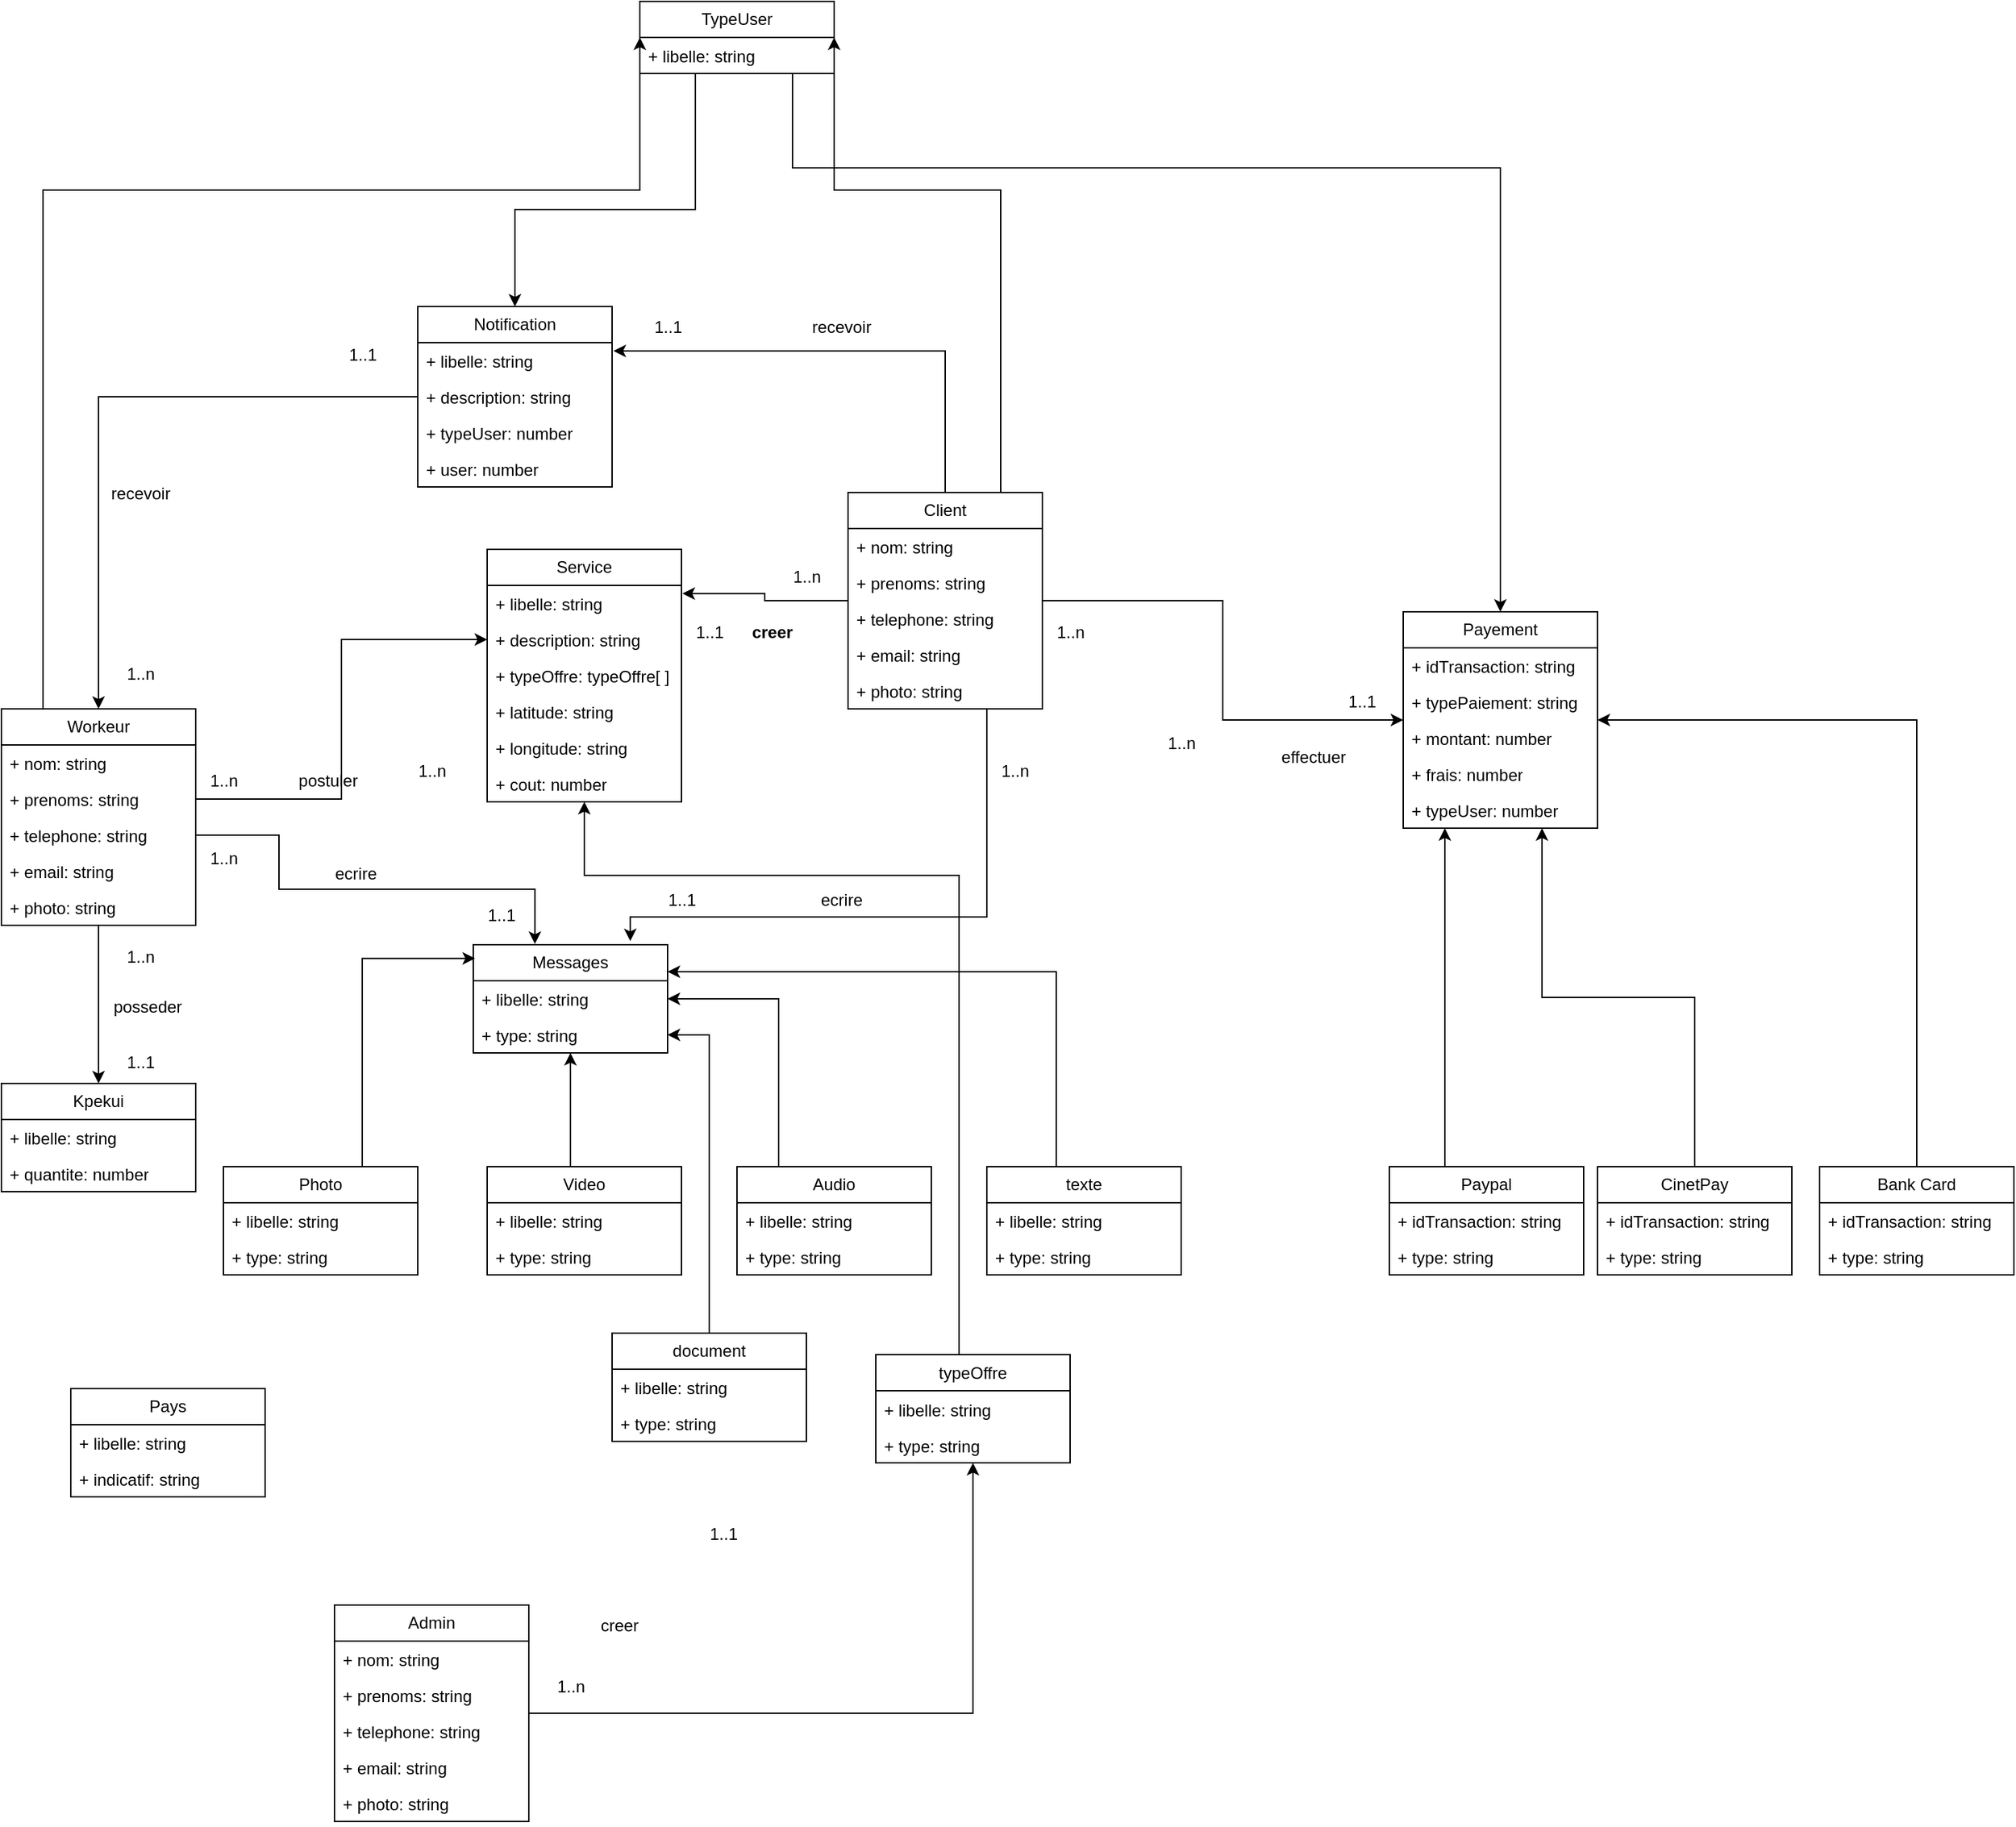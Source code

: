 <mxfile version="21.3.8" type="github">
  <diagram id="C5RBs43oDa-KdzZeNtuy" name="Page-1">
    <mxGraphModel dx="391" dy="1390" grid="1" gridSize="10" guides="1" tooltips="1" connect="1" arrows="1" fold="1" page="1" pageScale="1" pageWidth="827" pageHeight="1169" math="0" shadow="0">
      <root>
        <mxCell id="WIyWlLk6GJQsqaUBKTNV-0" />
        <mxCell id="WIyWlLk6GJQsqaUBKTNV-1" parent="WIyWlLk6GJQsqaUBKTNV-0" />
        <mxCell id="6RT0NKWmK1x3yNIF-R0p-103" style="edgeStyle=orthogonalEdgeStyle;rounded=0;orthogonalLoop=1;jettySize=auto;html=1;" parent="WIyWlLk6GJQsqaUBKTNV-1" source="6RT0NKWmK1x3yNIF-R0p-15" target="6RT0NKWmK1x3yNIF-R0p-99" edge="1">
          <mxGeometry relative="1" as="geometry" />
        </mxCell>
        <mxCell id="Tdme0NjsnocyoN_ykCce-9" style="edgeStyle=orthogonalEdgeStyle;rounded=0;orthogonalLoop=1;jettySize=auto;html=1;entryX=0;entryY=0.5;entryDx=0;entryDy=0;" parent="WIyWlLk6GJQsqaUBKTNV-1" source="6RT0NKWmK1x3yNIF-R0p-15" target="Tdme0NjsnocyoN_ykCce-4" edge="1">
          <mxGeometry relative="1" as="geometry">
            <Array as="points">
              <mxPoint x="160" y="-404" />
            </Array>
          </mxGeometry>
        </mxCell>
        <mxCell id="6RT0NKWmK1x3yNIF-R0p-15" value="Workeur" style="swimlane;fontStyle=0;childLayout=stackLayout;horizontal=1;startSize=26;fillColor=none;horizontalStack=0;resizeParent=1;resizeParentMax=0;resizeLast=0;collapsible=1;marginBottom=0;whiteSpace=wrap;html=1;" parent="WIyWlLk6GJQsqaUBKTNV-1" vertex="1">
          <mxGeometry x="130" y="-30" width="140" height="156" as="geometry" />
        </mxCell>
        <mxCell id="6RT0NKWmK1x3yNIF-R0p-16" value="+ nom: string" style="text;strokeColor=none;fillColor=none;align=left;verticalAlign=top;spacingLeft=4;spacingRight=4;overflow=hidden;rotatable=0;points=[[0,0.5],[1,0.5]];portConstraint=eastwest;whiteSpace=wrap;html=1;" parent="6RT0NKWmK1x3yNIF-R0p-15" vertex="1">
          <mxGeometry y="26" width="140" height="26" as="geometry" />
        </mxCell>
        <mxCell id="6RT0NKWmK1x3yNIF-R0p-17" value="+ prenoms: string" style="text;strokeColor=none;fillColor=none;align=left;verticalAlign=top;spacingLeft=4;spacingRight=4;overflow=hidden;rotatable=0;points=[[0,0.5],[1,0.5]];portConstraint=eastwest;whiteSpace=wrap;html=1;" parent="6RT0NKWmK1x3yNIF-R0p-15" vertex="1">
          <mxGeometry y="52" width="140" height="26" as="geometry" />
        </mxCell>
        <mxCell id="6RT0NKWmK1x3yNIF-R0p-18" value="+ telephone: string" style="text;strokeColor=none;fillColor=none;align=left;verticalAlign=top;spacingLeft=4;spacingRight=4;overflow=hidden;rotatable=0;points=[[0,0.5],[1,0.5]];portConstraint=eastwest;whiteSpace=wrap;html=1;" parent="6RT0NKWmK1x3yNIF-R0p-15" vertex="1">
          <mxGeometry y="78" width="140" height="26" as="geometry" />
        </mxCell>
        <mxCell id="6RT0NKWmK1x3yNIF-R0p-19" value="+ email: string" style="text;strokeColor=none;fillColor=none;align=left;verticalAlign=top;spacingLeft=4;spacingRight=4;overflow=hidden;rotatable=0;points=[[0,0.5],[1,0.5]];portConstraint=eastwest;whiteSpace=wrap;html=1;" parent="6RT0NKWmK1x3yNIF-R0p-15" vertex="1">
          <mxGeometry y="104" width="140" height="26" as="geometry" />
        </mxCell>
        <mxCell id="6RT0NKWmK1x3yNIF-R0p-37" value="+ photo: string" style="text;strokeColor=none;fillColor=none;align=left;verticalAlign=top;spacingLeft=4;spacingRight=4;overflow=hidden;rotatable=0;points=[[0,0.5],[1,0.5]];portConstraint=eastwest;whiteSpace=wrap;html=1;" parent="6RT0NKWmK1x3yNIF-R0p-15" vertex="1">
          <mxGeometry y="130" width="140" height="26" as="geometry" />
        </mxCell>
        <mxCell id="6RT0NKWmK1x3yNIF-R0p-22" value="Service" style="swimlane;fontStyle=0;childLayout=stackLayout;horizontal=1;startSize=26;fillColor=none;horizontalStack=0;resizeParent=1;resizeParentMax=0;resizeLast=0;collapsible=1;marginBottom=0;whiteSpace=wrap;html=1;" parent="WIyWlLk6GJQsqaUBKTNV-1" vertex="1">
          <mxGeometry x="480" y="-145" width="140" height="182" as="geometry" />
        </mxCell>
        <mxCell id="6RT0NKWmK1x3yNIF-R0p-23" value="+ libelle: string" style="text;strokeColor=none;fillColor=none;align=left;verticalAlign=top;spacingLeft=4;spacingRight=4;overflow=hidden;rotatable=0;points=[[0,0.5],[1,0.5]];portConstraint=eastwest;whiteSpace=wrap;html=1;" parent="6RT0NKWmK1x3yNIF-R0p-22" vertex="1">
          <mxGeometry y="26" width="140" height="26" as="geometry" />
        </mxCell>
        <mxCell id="6RT0NKWmK1x3yNIF-R0p-24" value="+ description: string" style="text;strokeColor=none;fillColor=none;align=left;verticalAlign=top;spacingLeft=4;spacingRight=4;overflow=hidden;rotatable=0;points=[[0,0.5],[1,0.5]];portConstraint=eastwest;whiteSpace=wrap;html=1;" parent="6RT0NKWmK1x3yNIF-R0p-22" vertex="1">
          <mxGeometry y="52" width="140" height="26" as="geometry" />
        </mxCell>
        <mxCell id="6RT0NKWmK1x3yNIF-R0p-25" value="+ typeOffre: typeOffre[ ]" style="text;strokeColor=none;fillColor=none;align=left;verticalAlign=top;spacingLeft=4;spacingRight=4;overflow=hidden;rotatable=0;points=[[0,0.5],[1,0.5]];portConstraint=eastwest;whiteSpace=wrap;html=1;" parent="6RT0NKWmK1x3yNIF-R0p-22" vertex="1">
          <mxGeometry y="78" width="140" height="26" as="geometry" />
        </mxCell>
        <mxCell id="6RT0NKWmK1x3yNIF-R0p-125" value="+ latitude: string" style="text;strokeColor=none;fillColor=none;align=left;verticalAlign=top;spacingLeft=4;spacingRight=4;overflow=hidden;rotatable=0;points=[[0,0.5],[1,0.5]];portConstraint=eastwest;whiteSpace=wrap;html=1;" parent="6RT0NKWmK1x3yNIF-R0p-22" vertex="1">
          <mxGeometry y="104" width="140" height="26" as="geometry" />
        </mxCell>
        <mxCell id="6RT0NKWmK1x3yNIF-R0p-126" value="+ longitude: string" style="text;strokeColor=none;fillColor=none;align=left;verticalAlign=top;spacingLeft=4;spacingRight=4;overflow=hidden;rotatable=0;points=[[0,0.5],[1,0.5]];portConstraint=eastwest;whiteSpace=wrap;html=1;" parent="6RT0NKWmK1x3yNIF-R0p-22" vertex="1">
          <mxGeometry y="130" width="140" height="26" as="geometry" />
        </mxCell>
        <mxCell id="6RT0NKWmK1x3yNIF-R0p-127" value="+ cout: number" style="text;strokeColor=none;fillColor=none;align=left;verticalAlign=top;spacingLeft=4;spacingRight=4;overflow=hidden;rotatable=0;points=[[0,0.5],[1,0.5]];portConstraint=eastwest;whiteSpace=wrap;html=1;" parent="6RT0NKWmK1x3yNIF-R0p-22" vertex="1">
          <mxGeometry y="156" width="140" height="26" as="geometry" />
        </mxCell>
        <mxCell id="6RT0NKWmK1x3yNIF-R0p-27" style="edgeStyle=orthogonalEdgeStyle;rounded=0;orthogonalLoop=1;jettySize=auto;html=1;entryX=0;entryY=0.5;entryDx=0;entryDy=0;" parent="WIyWlLk6GJQsqaUBKTNV-1" source="6RT0NKWmK1x3yNIF-R0p-17" target="6RT0NKWmK1x3yNIF-R0p-24" edge="1">
          <mxGeometry relative="1" as="geometry" />
        </mxCell>
        <mxCell id="6RT0NKWmK1x3yNIF-R0p-28" value="1..n" style="text;html=1;align=center;verticalAlign=middle;resizable=0;points=[];autosize=1;strokeColor=none;fillColor=none;" parent="WIyWlLk6GJQsqaUBKTNV-1" vertex="1">
          <mxGeometry x="270" y="7" width="40" height="30" as="geometry" />
        </mxCell>
        <mxCell id="6RT0NKWmK1x3yNIF-R0p-29" value="1..n" style="text;html=1;align=center;verticalAlign=middle;resizable=0;points=[];autosize=1;strokeColor=none;fillColor=none;" parent="WIyWlLk6GJQsqaUBKTNV-1" vertex="1">
          <mxGeometry x="420" width="40" height="30" as="geometry" />
        </mxCell>
        <mxCell id="6RT0NKWmK1x3yNIF-R0p-30" value="postuler" style="text;html=1;align=center;verticalAlign=middle;resizable=0;points=[];autosize=1;strokeColor=none;fillColor=none;" parent="WIyWlLk6GJQsqaUBKTNV-1" vertex="1">
          <mxGeometry x="330" y="7" width="70" height="30" as="geometry" />
        </mxCell>
        <mxCell id="6RT0NKWmK1x3yNIF-R0p-39" style="edgeStyle=orthogonalEdgeStyle;rounded=0;orthogonalLoop=1;jettySize=auto;html=1;entryX=1.005;entryY=0.175;entryDx=0;entryDy=0;entryPerimeter=0;" parent="WIyWlLk6GJQsqaUBKTNV-1" source="6RT0NKWmK1x3yNIF-R0p-31" target="6RT0NKWmK1x3yNIF-R0p-22" edge="1">
          <mxGeometry relative="1" as="geometry" />
        </mxCell>
        <mxCell id="6RT0NKWmK1x3yNIF-R0p-68" style="edgeStyle=orthogonalEdgeStyle;rounded=0;orthogonalLoop=1;jettySize=auto;html=1;entryX=0.808;entryY=-0.033;entryDx=0;entryDy=0;entryPerimeter=0;" parent="WIyWlLk6GJQsqaUBKTNV-1" source="6RT0NKWmK1x3yNIF-R0p-31" target="6RT0NKWmK1x3yNIF-R0p-43" edge="1">
          <mxGeometry relative="1" as="geometry">
            <Array as="points">
              <mxPoint x="840" y="120" />
              <mxPoint x="583" y="120" />
            </Array>
          </mxGeometry>
        </mxCell>
        <mxCell id="6RT0NKWmK1x3yNIF-R0p-113" style="edgeStyle=orthogonalEdgeStyle;rounded=0;orthogonalLoop=1;jettySize=auto;html=1;entryX=1.007;entryY=0.231;entryDx=0;entryDy=0;entryPerimeter=0;" parent="WIyWlLk6GJQsqaUBKTNV-1" source="6RT0NKWmK1x3yNIF-R0p-31" target="6RT0NKWmK1x3yNIF-R0p-108" edge="1">
          <mxGeometry relative="1" as="geometry" />
        </mxCell>
        <mxCell id="Tdme0NjsnocyoN_ykCce-10" style="edgeStyle=orthogonalEdgeStyle;rounded=0;orthogonalLoop=1;jettySize=auto;html=1;entryX=1;entryY=0.5;entryDx=0;entryDy=0;" parent="WIyWlLk6GJQsqaUBKTNV-1" source="6RT0NKWmK1x3yNIF-R0p-31" target="Tdme0NjsnocyoN_ykCce-4" edge="1">
          <mxGeometry relative="1" as="geometry">
            <Array as="points">
              <mxPoint x="850" y="-404" />
            </Array>
          </mxGeometry>
        </mxCell>
        <mxCell id="Tdme0NjsnocyoN_ykCce-14" style="edgeStyle=orthogonalEdgeStyle;rounded=0;orthogonalLoop=1;jettySize=auto;html=1;" parent="WIyWlLk6GJQsqaUBKTNV-1" source="6RT0NKWmK1x3yNIF-R0p-31" target="6RT0NKWmK1x3yNIF-R0p-75" edge="1">
          <mxGeometry relative="1" as="geometry" />
        </mxCell>
        <mxCell id="6RT0NKWmK1x3yNIF-R0p-31" value="Client" style="swimlane;fontStyle=0;childLayout=stackLayout;horizontal=1;startSize=26;fillColor=none;horizontalStack=0;resizeParent=1;resizeParentMax=0;resizeLast=0;collapsible=1;marginBottom=0;whiteSpace=wrap;html=1;" parent="WIyWlLk6GJQsqaUBKTNV-1" vertex="1">
          <mxGeometry x="740" y="-186" width="140" height="156" as="geometry" />
        </mxCell>
        <mxCell id="6RT0NKWmK1x3yNIF-R0p-32" value="+ nom: string" style="text;strokeColor=none;fillColor=none;align=left;verticalAlign=top;spacingLeft=4;spacingRight=4;overflow=hidden;rotatable=0;points=[[0,0.5],[1,0.5]];portConstraint=eastwest;whiteSpace=wrap;html=1;" parent="6RT0NKWmK1x3yNIF-R0p-31" vertex="1">
          <mxGeometry y="26" width="140" height="26" as="geometry" />
        </mxCell>
        <mxCell id="6RT0NKWmK1x3yNIF-R0p-33" value="+ prenoms: string" style="text;strokeColor=none;fillColor=none;align=left;verticalAlign=top;spacingLeft=4;spacingRight=4;overflow=hidden;rotatable=0;points=[[0,0.5],[1,0.5]];portConstraint=eastwest;whiteSpace=wrap;html=1;" parent="6RT0NKWmK1x3yNIF-R0p-31" vertex="1">
          <mxGeometry y="52" width="140" height="26" as="geometry" />
        </mxCell>
        <mxCell id="6RT0NKWmK1x3yNIF-R0p-34" value="+ telephone: string" style="text;strokeColor=none;fillColor=none;align=left;verticalAlign=top;spacingLeft=4;spacingRight=4;overflow=hidden;rotatable=0;points=[[0,0.5],[1,0.5]];portConstraint=eastwest;whiteSpace=wrap;html=1;" parent="6RT0NKWmK1x3yNIF-R0p-31" vertex="1">
          <mxGeometry y="78" width="140" height="26" as="geometry" />
        </mxCell>
        <mxCell id="6RT0NKWmK1x3yNIF-R0p-35" value="+ email: string" style="text;strokeColor=none;fillColor=none;align=left;verticalAlign=top;spacingLeft=4;spacingRight=4;overflow=hidden;rotatable=0;points=[[0,0.5],[1,0.5]];portConstraint=eastwest;whiteSpace=wrap;html=1;" parent="6RT0NKWmK1x3yNIF-R0p-31" vertex="1">
          <mxGeometry y="104" width="140" height="26" as="geometry" />
        </mxCell>
        <mxCell id="6RT0NKWmK1x3yNIF-R0p-38" value="+ photo: string" style="text;strokeColor=none;fillColor=none;align=left;verticalAlign=top;spacingLeft=4;spacingRight=4;overflow=hidden;rotatable=0;points=[[0,0.5],[1,0.5]];portConstraint=eastwest;whiteSpace=wrap;html=1;" parent="6RT0NKWmK1x3yNIF-R0p-31" vertex="1">
          <mxGeometry y="130" width="140" height="26" as="geometry" />
        </mxCell>
        <mxCell id="6RT0NKWmK1x3yNIF-R0p-40" value="1..n" style="text;html=1;align=center;verticalAlign=middle;resizable=0;points=[];autosize=1;strokeColor=none;fillColor=none;" parent="WIyWlLk6GJQsqaUBKTNV-1" vertex="1">
          <mxGeometry x="690" y="-140" width="40" height="30" as="geometry" />
        </mxCell>
        <mxCell id="6RT0NKWmK1x3yNIF-R0p-41" value="creer" style="text;html=1;align=center;verticalAlign=middle;resizable=0;points=[];autosize=1;strokeColor=none;fillColor=none;fontStyle=1" parent="WIyWlLk6GJQsqaUBKTNV-1" vertex="1">
          <mxGeometry x="660" y="-100" width="50" height="30" as="geometry" />
        </mxCell>
        <mxCell id="6RT0NKWmK1x3yNIF-R0p-42" value="1..1" style="text;html=1;align=center;verticalAlign=middle;resizable=0;points=[];autosize=1;strokeColor=none;fillColor=none;" parent="WIyWlLk6GJQsqaUBKTNV-1" vertex="1">
          <mxGeometry x="620" y="-100" width="40" height="30" as="geometry" />
        </mxCell>
        <mxCell id="6RT0NKWmK1x3yNIF-R0p-43" value="Messages" style="swimlane;fontStyle=0;childLayout=stackLayout;horizontal=1;startSize=26;fillColor=none;horizontalStack=0;resizeParent=1;resizeParentMax=0;resizeLast=0;collapsible=1;marginBottom=0;whiteSpace=wrap;html=1;" parent="WIyWlLk6GJQsqaUBKTNV-1" vertex="1">
          <mxGeometry x="470" y="140" width="140" height="78" as="geometry" />
        </mxCell>
        <mxCell id="6RT0NKWmK1x3yNIF-R0p-44" value="+ libelle: string" style="text;strokeColor=none;fillColor=none;align=left;verticalAlign=top;spacingLeft=4;spacingRight=4;overflow=hidden;rotatable=0;points=[[0,0.5],[1,0.5]];portConstraint=eastwest;whiteSpace=wrap;html=1;" parent="6RT0NKWmK1x3yNIF-R0p-43" vertex="1">
          <mxGeometry y="26" width="140" height="26" as="geometry" />
        </mxCell>
        <mxCell id="6RT0NKWmK1x3yNIF-R0p-47" value="+ type: string" style="text;strokeColor=none;fillColor=none;align=left;verticalAlign=top;spacingLeft=4;spacingRight=4;overflow=hidden;rotatable=0;points=[[0,0.5],[1,0.5]];portConstraint=eastwest;whiteSpace=wrap;html=1;" parent="6RT0NKWmK1x3yNIF-R0p-43" vertex="1">
          <mxGeometry y="52" width="140" height="26" as="geometry" />
        </mxCell>
        <mxCell id="6RT0NKWmK1x3yNIF-R0p-62" style="edgeStyle=orthogonalEdgeStyle;rounded=0;orthogonalLoop=1;jettySize=auto;html=1;entryX=0.009;entryY=0.127;entryDx=0;entryDy=0;entryPerimeter=0;" parent="WIyWlLk6GJQsqaUBKTNV-1" source="6RT0NKWmK1x3yNIF-R0p-48" target="6RT0NKWmK1x3yNIF-R0p-43" edge="1">
          <mxGeometry relative="1" as="geometry">
            <Array as="points">
              <mxPoint x="390" y="150" />
            </Array>
          </mxGeometry>
        </mxCell>
        <mxCell id="6RT0NKWmK1x3yNIF-R0p-48" value="Photo" style="swimlane;fontStyle=0;childLayout=stackLayout;horizontal=1;startSize=26;fillColor=none;horizontalStack=0;resizeParent=1;resizeParentMax=0;resizeLast=0;collapsible=1;marginBottom=0;whiteSpace=wrap;html=1;" parent="WIyWlLk6GJQsqaUBKTNV-1" vertex="1">
          <mxGeometry x="290" y="300" width="140" height="78" as="geometry" />
        </mxCell>
        <mxCell id="6RT0NKWmK1x3yNIF-R0p-49" value="+ libelle: string" style="text;strokeColor=none;fillColor=none;align=left;verticalAlign=top;spacingLeft=4;spacingRight=4;overflow=hidden;rotatable=0;points=[[0,0.5],[1,0.5]];portConstraint=eastwest;whiteSpace=wrap;html=1;" parent="6RT0NKWmK1x3yNIF-R0p-48" vertex="1">
          <mxGeometry y="26" width="140" height="26" as="geometry" />
        </mxCell>
        <mxCell id="6RT0NKWmK1x3yNIF-R0p-50" value="+ type: string" style="text;strokeColor=none;fillColor=none;align=left;verticalAlign=top;spacingLeft=4;spacingRight=4;overflow=hidden;rotatable=0;points=[[0,0.5],[1,0.5]];portConstraint=eastwest;whiteSpace=wrap;html=1;" parent="6RT0NKWmK1x3yNIF-R0p-48" vertex="1">
          <mxGeometry y="52" width="140" height="26" as="geometry" />
        </mxCell>
        <mxCell id="6RT0NKWmK1x3yNIF-R0p-61" style="edgeStyle=orthogonalEdgeStyle;rounded=0;orthogonalLoop=1;jettySize=auto;html=1;" parent="WIyWlLk6GJQsqaUBKTNV-1" source="6RT0NKWmK1x3yNIF-R0p-51" target="6RT0NKWmK1x3yNIF-R0p-43" edge="1">
          <mxGeometry relative="1" as="geometry">
            <Array as="points">
              <mxPoint x="540" y="280" />
              <mxPoint x="540" y="280" />
            </Array>
          </mxGeometry>
        </mxCell>
        <mxCell id="6RT0NKWmK1x3yNIF-R0p-51" value="Video" style="swimlane;fontStyle=0;childLayout=stackLayout;horizontal=1;startSize=26;fillColor=none;horizontalStack=0;resizeParent=1;resizeParentMax=0;resizeLast=0;collapsible=1;marginBottom=0;whiteSpace=wrap;html=1;" parent="WIyWlLk6GJQsqaUBKTNV-1" vertex="1">
          <mxGeometry x="480" y="300" width="140" height="78" as="geometry" />
        </mxCell>
        <mxCell id="6RT0NKWmK1x3yNIF-R0p-52" value="+ libelle: string" style="text;strokeColor=none;fillColor=none;align=left;verticalAlign=top;spacingLeft=4;spacingRight=4;overflow=hidden;rotatable=0;points=[[0,0.5],[1,0.5]];portConstraint=eastwest;whiteSpace=wrap;html=1;" parent="6RT0NKWmK1x3yNIF-R0p-51" vertex="1">
          <mxGeometry y="26" width="140" height="26" as="geometry" />
        </mxCell>
        <mxCell id="6RT0NKWmK1x3yNIF-R0p-53" value="+ type: string" style="text;strokeColor=none;fillColor=none;align=left;verticalAlign=top;spacingLeft=4;spacingRight=4;overflow=hidden;rotatable=0;points=[[0,0.5],[1,0.5]];portConstraint=eastwest;whiteSpace=wrap;html=1;" parent="6RT0NKWmK1x3yNIF-R0p-51" vertex="1">
          <mxGeometry y="52" width="140" height="26" as="geometry" />
        </mxCell>
        <mxCell id="6RT0NKWmK1x3yNIF-R0p-63" style="edgeStyle=orthogonalEdgeStyle;rounded=0;orthogonalLoop=1;jettySize=auto;html=1;" parent="WIyWlLk6GJQsqaUBKTNV-1" source="6RT0NKWmK1x3yNIF-R0p-54" target="6RT0NKWmK1x3yNIF-R0p-43" edge="1">
          <mxGeometry relative="1" as="geometry">
            <Array as="points">
              <mxPoint x="690" y="179" />
            </Array>
          </mxGeometry>
        </mxCell>
        <mxCell id="6RT0NKWmK1x3yNIF-R0p-54" value="Audio" style="swimlane;fontStyle=0;childLayout=stackLayout;horizontal=1;startSize=26;fillColor=none;horizontalStack=0;resizeParent=1;resizeParentMax=0;resizeLast=0;collapsible=1;marginBottom=0;whiteSpace=wrap;html=1;" parent="WIyWlLk6GJQsqaUBKTNV-1" vertex="1">
          <mxGeometry x="660" y="300" width="140" height="78" as="geometry" />
        </mxCell>
        <mxCell id="6RT0NKWmK1x3yNIF-R0p-55" value="+ libelle: string" style="text;strokeColor=none;fillColor=none;align=left;verticalAlign=top;spacingLeft=4;spacingRight=4;overflow=hidden;rotatable=0;points=[[0,0.5],[1,0.5]];portConstraint=eastwest;whiteSpace=wrap;html=1;" parent="6RT0NKWmK1x3yNIF-R0p-54" vertex="1">
          <mxGeometry y="26" width="140" height="26" as="geometry" />
        </mxCell>
        <mxCell id="6RT0NKWmK1x3yNIF-R0p-56" value="+ type: string" style="text;strokeColor=none;fillColor=none;align=left;verticalAlign=top;spacingLeft=4;spacingRight=4;overflow=hidden;rotatable=0;points=[[0,0.5],[1,0.5]];portConstraint=eastwest;whiteSpace=wrap;html=1;" parent="6RT0NKWmK1x3yNIF-R0p-54" vertex="1">
          <mxGeometry y="52" width="140" height="26" as="geometry" />
        </mxCell>
        <mxCell id="d822rQwWhQfWDquVjHr8-0" style="edgeStyle=orthogonalEdgeStyle;rounded=0;orthogonalLoop=1;jettySize=auto;html=1;entryX=1;entryY=0.25;entryDx=0;entryDy=0;" edge="1" parent="WIyWlLk6GJQsqaUBKTNV-1" source="6RT0NKWmK1x3yNIF-R0p-57" target="6RT0NKWmK1x3yNIF-R0p-43">
          <mxGeometry relative="1" as="geometry">
            <Array as="points">
              <mxPoint x="890" y="160" />
            </Array>
          </mxGeometry>
        </mxCell>
        <mxCell id="6RT0NKWmK1x3yNIF-R0p-57" value="texte" style="swimlane;fontStyle=0;childLayout=stackLayout;horizontal=1;startSize=26;fillColor=none;horizontalStack=0;resizeParent=1;resizeParentMax=0;resizeLast=0;collapsible=1;marginBottom=0;whiteSpace=wrap;html=1;" parent="WIyWlLk6GJQsqaUBKTNV-1" vertex="1">
          <mxGeometry x="840" y="300" width="140" height="78" as="geometry" />
        </mxCell>
        <mxCell id="6RT0NKWmK1x3yNIF-R0p-58" value="+ libelle: string" style="text;strokeColor=none;fillColor=none;align=left;verticalAlign=top;spacingLeft=4;spacingRight=4;overflow=hidden;rotatable=0;points=[[0,0.5],[1,0.5]];portConstraint=eastwest;whiteSpace=wrap;html=1;" parent="6RT0NKWmK1x3yNIF-R0p-57" vertex="1">
          <mxGeometry y="26" width="140" height="26" as="geometry" />
        </mxCell>
        <mxCell id="6RT0NKWmK1x3yNIF-R0p-59" value="+ type: string" style="text;strokeColor=none;fillColor=none;align=left;verticalAlign=top;spacingLeft=4;spacingRight=4;overflow=hidden;rotatable=0;points=[[0,0.5],[1,0.5]];portConstraint=eastwest;whiteSpace=wrap;html=1;" parent="6RT0NKWmK1x3yNIF-R0p-57" vertex="1">
          <mxGeometry y="52" width="140" height="26" as="geometry" />
        </mxCell>
        <mxCell id="6RT0NKWmK1x3yNIF-R0p-66" style="edgeStyle=orthogonalEdgeStyle;rounded=0;orthogonalLoop=1;jettySize=auto;html=1;entryX=0.317;entryY=-0.007;entryDx=0;entryDy=0;entryPerimeter=0;" parent="WIyWlLk6GJQsqaUBKTNV-1" source="6RT0NKWmK1x3yNIF-R0p-18" target="6RT0NKWmK1x3yNIF-R0p-43" edge="1">
          <mxGeometry relative="1" as="geometry">
            <Array as="points">
              <mxPoint x="330" y="61" />
              <mxPoint x="330" y="100" />
              <mxPoint x="514" y="100" />
            </Array>
          </mxGeometry>
        </mxCell>
        <mxCell id="6RT0NKWmK1x3yNIF-R0p-67" value="ecrire" style="text;html=1;align=center;verticalAlign=middle;resizable=0;points=[];autosize=1;strokeColor=none;fillColor=none;" parent="WIyWlLk6GJQsqaUBKTNV-1" vertex="1">
          <mxGeometry x="360" y="74" width="50" height="30" as="geometry" />
        </mxCell>
        <mxCell id="6RT0NKWmK1x3yNIF-R0p-69" value="ecrire" style="text;html=1;align=center;verticalAlign=middle;resizable=0;points=[];autosize=1;strokeColor=none;fillColor=none;" parent="WIyWlLk6GJQsqaUBKTNV-1" vertex="1">
          <mxGeometry x="710" y="93" width="50" height="30" as="geometry" />
        </mxCell>
        <mxCell id="6RT0NKWmK1x3yNIF-R0p-70" value="1..n" style="text;html=1;align=center;verticalAlign=middle;resizable=0;points=[];autosize=1;strokeColor=none;fillColor=none;" parent="WIyWlLk6GJQsqaUBKTNV-1" vertex="1">
          <mxGeometry x="270" y="63" width="40" height="30" as="geometry" />
        </mxCell>
        <mxCell id="6RT0NKWmK1x3yNIF-R0p-71" value="1..n" style="text;html=1;align=center;verticalAlign=middle;resizable=0;points=[];autosize=1;strokeColor=none;fillColor=none;" parent="WIyWlLk6GJQsqaUBKTNV-1" vertex="1">
          <mxGeometry x="840" width="40" height="30" as="geometry" />
        </mxCell>
        <mxCell id="6RT0NKWmK1x3yNIF-R0p-72" value="1..1" style="text;html=1;align=center;verticalAlign=middle;resizable=0;points=[];autosize=1;strokeColor=none;fillColor=none;" parent="WIyWlLk6GJQsqaUBKTNV-1" vertex="1">
          <mxGeometry x="600" y="93" width="40" height="30" as="geometry" />
        </mxCell>
        <mxCell id="6RT0NKWmK1x3yNIF-R0p-73" value="1..1" style="text;html=1;align=center;verticalAlign=middle;resizable=0;points=[];autosize=1;strokeColor=none;fillColor=none;" parent="WIyWlLk6GJQsqaUBKTNV-1" vertex="1">
          <mxGeometry x="470" y="104" width="40" height="30" as="geometry" />
        </mxCell>
        <mxCell id="6RT0NKWmK1x3yNIF-R0p-75" value="Payement" style="swimlane;fontStyle=0;childLayout=stackLayout;horizontal=1;startSize=26;fillColor=none;horizontalStack=0;resizeParent=1;resizeParentMax=0;resizeLast=0;collapsible=1;marginBottom=0;whiteSpace=wrap;html=1;" parent="WIyWlLk6GJQsqaUBKTNV-1" vertex="1">
          <mxGeometry x="1140" y="-100" width="140" height="156" as="geometry" />
        </mxCell>
        <mxCell id="6RT0NKWmK1x3yNIF-R0p-77" value="+ idTransaction: string" style="text;strokeColor=none;fillColor=none;align=left;verticalAlign=top;spacingLeft=4;spacingRight=4;overflow=hidden;rotatable=0;points=[[0,0.5],[1,0.5]];portConstraint=eastwest;whiteSpace=wrap;html=1;" parent="6RT0NKWmK1x3yNIF-R0p-75" vertex="1">
          <mxGeometry y="26" width="140" height="26" as="geometry" />
        </mxCell>
        <mxCell id="6RT0NKWmK1x3yNIF-R0p-78" value="+ typePaiement: string" style="text;strokeColor=none;fillColor=none;align=left;verticalAlign=top;spacingLeft=4;spacingRight=4;overflow=hidden;rotatable=0;points=[[0,0.5],[1,0.5]];portConstraint=eastwest;whiteSpace=wrap;html=1;" parent="6RT0NKWmK1x3yNIF-R0p-75" vertex="1">
          <mxGeometry y="52" width="140" height="26" as="geometry" />
        </mxCell>
        <mxCell id="6RT0NKWmK1x3yNIF-R0p-128" value="+ montant: number" style="text;strokeColor=none;fillColor=none;align=left;verticalAlign=top;spacingLeft=4;spacingRight=4;overflow=hidden;rotatable=0;points=[[0,0.5],[1,0.5]];portConstraint=eastwest;whiteSpace=wrap;html=1;" parent="6RT0NKWmK1x3yNIF-R0p-75" vertex="1">
          <mxGeometry y="78" width="140" height="26" as="geometry" />
        </mxCell>
        <mxCell id="6RT0NKWmK1x3yNIF-R0p-129" value="+ frais: number" style="text;strokeColor=none;fillColor=none;align=left;verticalAlign=top;spacingLeft=4;spacingRight=4;overflow=hidden;rotatable=0;points=[[0,0.5],[1,0.5]];portConstraint=eastwest;whiteSpace=wrap;html=1;" parent="6RT0NKWmK1x3yNIF-R0p-75" vertex="1">
          <mxGeometry y="104" width="140" height="26" as="geometry" />
        </mxCell>
        <mxCell id="Tdme0NjsnocyoN_ykCce-13" value="+ typeUser: number" style="text;strokeColor=none;fillColor=none;align=left;verticalAlign=top;spacingLeft=4;spacingRight=4;overflow=hidden;rotatable=0;points=[[0,0.5],[1,0.5]];portConstraint=eastwest;whiteSpace=wrap;html=1;" parent="6RT0NKWmK1x3yNIF-R0p-75" vertex="1">
          <mxGeometry y="130" width="140" height="26" as="geometry" />
        </mxCell>
        <mxCell id="Tdme0NjsnocyoN_ykCce-17" style="edgeStyle=orthogonalEdgeStyle;rounded=0;orthogonalLoop=1;jettySize=auto;html=1;" parent="WIyWlLk6GJQsqaUBKTNV-1" source="6RT0NKWmK1x3yNIF-R0p-81" target="6RT0NKWmK1x3yNIF-R0p-75" edge="1">
          <mxGeometry relative="1" as="geometry">
            <Array as="points">
              <mxPoint x="1170" y="240" />
              <mxPoint x="1170" y="240" />
            </Array>
          </mxGeometry>
        </mxCell>
        <mxCell id="6RT0NKWmK1x3yNIF-R0p-81" value="Paypal" style="swimlane;fontStyle=0;childLayout=stackLayout;horizontal=1;startSize=26;fillColor=none;horizontalStack=0;resizeParent=1;resizeParentMax=0;resizeLast=0;collapsible=1;marginBottom=0;whiteSpace=wrap;html=1;" parent="WIyWlLk6GJQsqaUBKTNV-1" vertex="1">
          <mxGeometry x="1130" y="300" width="140" height="78" as="geometry" />
        </mxCell>
        <mxCell id="6RT0NKWmK1x3yNIF-R0p-82" value="+ idTransaction: string" style="text;strokeColor=none;fillColor=none;align=left;verticalAlign=top;spacingLeft=4;spacingRight=4;overflow=hidden;rotatable=0;points=[[0,0.5],[1,0.5]];portConstraint=eastwest;whiteSpace=wrap;html=1;" parent="6RT0NKWmK1x3yNIF-R0p-81" vertex="1">
          <mxGeometry y="26" width="140" height="26" as="geometry" />
        </mxCell>
        <mxCell id="6RT0NKWmK1x3yNIF-R0p-83" value="+ type: string" style="text;strokeColor=none;fillColor=none;align=left;verticalAlign=top;spacingLeft=4;spacingRight=4;overflow=hidden;rotatable=0;points=[[0,0.5],[1,0.5]];portConstraint=eastwest;whiteSpace=wrap;html=1;" parent="6RT0NKWmK1x3yNIF-R0p-81" vertex="1">
          <mxGeometry y="52" width="140" height="26" as="geometry" />
        </mxCell>
        <mxCell id="Tdme0NjsnocyoN_ykCce-16" style="edgeStyle=orthogonalEdgeStyle;rounded=0;orthogonalLoop=1;jettySize=auto;html=1;" parent="WIyWlLk6GJQsqaUBKTNV-1" source="6RT0NKWmK1x3yNIF-R0p-84" target="6RT0NKWmK1x3yNIF-R0p-75" edge="1">
          <mxGeometry relative="1" as="geometry">
            <Array as="points">
              <mxPoint x="1350" y="178" />
              <mxPoint x="1240" y="178" />
            </Array>
          </mxGeometry>
        </mxCell>
        <mxCell id="6RT0NKWmK1x3yNIF-R0p-84" value="CinetPay" style="swimlane;fontStyle=0;childLayout=stackLayout;horizontal=1;startSize=26;fillColor=none;horizontalStack=0;resizeParent=1;resizeParentMax=0;resizeLast=0;collapsible=1;marginBottom=0;whiteSpace=wrap;html=1;" parent="WIyWlLk6GJQsqaUBKTNV-1" vertex="1">
          <mxGeometry x="1280" y="300" width="140" height="78" as="geometry" />
        </mxCell>
        <mxCell id="6RT0NKWmK1x3yNIF-R0p-85" value="+ idTransaction: string" style="text;strokeColor=none;fillColor=none;align=left;verticalAlign=top;spacingLeft=4;spacingRight=4;overflow=hidden;rotatable=0;points=[[0,0.5],[1,0.5]];portConstraint=eastwest;whiteSpace=wrap;html=1;" parent="6RT0NKWmK1x3yNIF-R0p-84" vertex="1">
          <mxGeometry y="26" width="140" height="26" as="geometry" />
        </mxCell>
        <mxCell id="6RT0NKWmK1x3yNIF-R0p-86" value="+ type: string" style="text;strokeColor=none;fillColor=none;align=left;verticalAlign=top;spacingLeft=4;spacingRight=4;overflow=hidden;rotatable=0;points=[[0,0.5],[1,0.5]];portConstraint=eastwest;whiteSpace=wrap;html=1;" parent="6RT0NKWmK1x3yNIF-R0p-84" vertex="1">
          <mxGeometry y="52" width="140" height="26" as="geometry" />
        </mxCell>
        <mxCell id="Tdme0NjsnocyoN_ykCce-15" style="edgeStyle=orthogonalEdgeStyle;rounded=0;orthogonalLoop=1;jettySize=auto;html=1;" parent="WIyWlLk6GJQsqaUBKTNV-1" source="6RT0NKWmK1x3yNIF-R0p-87" target="6RT0NKWmK1x3yNIF-R0p-75" edge="1">
          <mxGeometry relative="1" as="geometry">
            <Array as="points">
              <mxPoint x="1510" y="-22" />
            </Array>
          </mxGeometry>
        </mxCell>
        <mxCell id="6RT0NKWmK1x3yNIF-R0p-87" value="Bank Card" style="swimlane;fontStyle=0;childLayout=stackLayout;horizontal=1;startSize=26;fillColor=none;horizontalStack=0;resizeParent=1;resizeParentMax=0;resizeLast=0;collapsible=1;marginBottom=0;whiteSpace=wrap;html=1;" parent="WIyWlLk6GJQsqaUBKTNV-1" vertex="1">
          <mxGeometry x="1440" y="300" width="140" height="78" as="geometry" />
        </mxCell>
        <mxCell id="6RT0NKWmK1x3yNIF-R0p-88" value="+ idTransaction: string" style="text;strokeColor=none;fillColor=none;align=left;verticalAlign=top;spacingLeft=4;spacingRight=4;overflow=hidden;rotatable=0;points=[[0,0.5],[1,0.5]];portConstraint=eastwest;whiteSpace=wrap;html=1;" parent="6RT0NKWmK1x3yNIF-R0p-87" vertex="1">
          <mxGeometry y="26" width="140" height="26" as="geometry" />
        </mxCell>
        <mxCell id="6RT0NKWmK1x3yNIF-R0p-89" value="+ type: string" style="text;strokeColor=none;fillColor=none;align=left;verticalAlign=top;spacingLeft=4;spacingRight=4;overflow=hidden;rotatable=0;points=[[0,0.5],[1,0.5]];portConstraint=eastwest;whiteSpace=wrap;html=1;" parent="6RT0NKWmK1x3yNIF-R0p-87" vertex="1">
          <mxGeometry y="52" width="140" height="26" as="geometry" />
        </mxCell>
        <mxCell id="6RT0NKWmK1x3yNIF-R0p-96" value="effectuer" style="text;html=1;align=center;verticalAlign=middle;resizable=0;points=[];autosize=1;strokeColor=none;fillColor=none;" parent="WIyWlLk6GJQsqaUBKTNV-1" vertex="1">
          <mxGeometry x="1040" y="-10" width="70" height="30" as="geometry" />
        </mxCell>
        <mxCell id="6RT0NKWmK1x3yNIF-R0p-97" value="1..n" style="text;html=1;align=center;verticalAlign=middle;resizable=0;points=[];autosize=1;strokeColor=none;fillColor=none;" parent="WIyWlLk6GJQsqaUBKTNV-1" vertex="1">
          <mxGeometry x="960" y="-20" width="40" height="30" as="geometry" />
        </mxCell>
        <mxCell id="6RT0NKWmK1x3yNIF-R0p-98" value="1..1" style="text;html=1;align=center;verticalAlign=middle;resizable=0;points=[];autosize=1;strokeColor=none;fillColor=none;" parent="WIyWlLk6GJQsqaUBKTNV-1" vertex="1">
          <mxGeometry x="1090" y="-50" width="40" height="30" as="geometry" />
        </mxCell>
        <mxCell id="6RT0NKWmK1x3yNIF-R0p-99" value="Kpekui" style="swimlane;fontStyle=0;childLayout=stackLayout;horizontal=1;startSize=26;fillColor=none;horizontalStack=0;resizeParent=1;resizeParentMax=0;resizeLast=0;collapsible=1;marginBottom=0;whiteSpace=wrap;html=1;" parent="WIyWlLk6GJQsqaUBKTNV-1" vertex="1">
          <mxGeometry x="130" y="240" width="140" height="78" as="geometry" />
        </mxCell>
        <mxCell id="6RT0NKWmK1x3yNIF-R0p-100" value="+ libelle: string" style="text;strokeColor=none;fillColor=none;align=left;verticalAlign=top;spacingLeft=4;spacingRight=4;overflow=hidden;rotatable=0;points=[[0,0.5],[1,0.5]];portConstraint=eastwest;whiteSpace=wrap;html=1;" parent="6RT0NKWmK1x3yNIF-R0p-99" vertex="1">
          <mxGeometry y="26" width="140" height="26" as="geometry" />
        </mxCell>
        <mxCell id="6RT0NKWmK1x3yNIF-R0p-101" value="+ quantite: number" style="text;strokeColor=none;fillColor=none;align=left;verticalAlign=top;spacingLeft=4;spacingRight=4;overflow=hidden;rotatable=0;points=[[0,0.5],[1,0.5]];portConstraint=eastwest;whiteSpace=wrap;html=1;" parent="6RT0NKWmK1x3yNIF-R0p-99" vertex="1">
          <mxGeometry y="52" width="140" height="26" as="geometry" />
        </mxCell>
        <mxCell id="6RT0NKWmK1x3yNIF-R0p-104" value="posseder" style="text;html=1;align=center;verticalAlign=middle;resizable=0;points=[];autosize=1;strokeColor=none;fillColor=none;" parent="WIyWlLk6GJQsqaUBKTNV-1" vertex="1">
          <mxGeometry x="200" y="170" width="70" height="30" as="geometry" />
        </mxCell>
        <mxCell id="6RT0NKWmK1x3yNIF-R0p-105" value="1..1" style="text;html=1;align=center;verticalAlign=middle;resizable=0;points=[];autosize=1;strokeColor=none;fillColor=none;" parent="WIyWlLk6GJQsqaUBKTNV-1" vertex="1">
          <mxGeometry x="210" y="210" width="40" height="30" as="geometry" />
        </mxCell>
        <mxCell id="6RT0NKWmK1x3yNIF-R0p-106" value="1..n" style="text;html=1;align=center;verticalAlign=middle;resizable=0;points=[];autosize=1;strokeColor=none;fillColor=none;" parent="WIyWlLk6GJQsqaUBKTNV-1" vertex="1">
          <mxGeometry x="210" y="134" width="40" height="30" as="geometry" />
        </mxCell>
        <mxCell id="Tdme0NjsnocyoN_ykCce-0" style="edgeStyle=orthogonalEdgeStyle;rounded=0;orthogonalLoop=1;jettySize=auto;html=1;entryX=0.5;entryY=0;entryDx=0;entryDy=0;" parent="WIyWlLk6GJQsqaUBKTNV-1" source="6RT0NKWmK1x3yNIF-R0p-107" target="6RT0NKWmK1x3yNIF-R0p-15" edge="1">
          <mxGeometry relative="1" as="geometry" />
        </mxCell>
        <mxCell id="6RT0NKWmK1x3yNIF-R0p-107" value="Notification" style="swimlane;fontStyle=0;childLayout=stackLayout;horizontal=1;startSize=26;fillColor=none;horizontalStack=0;resizeParent=1;resizeParentMax=0;resizeLast=0;collapsible=1;marginBottom=0;whiteSpace=wrap;html=1;" parent="WIyWlLk6GJQsqaUBKTNV-1" vertex="1">
          <mxGeometry x="430" y="-320" width="140" height="130" as="geometry" />
        </mxCell>
        <mxCell id="6RT0NKWmK1x3yNIF-R0p-108" value="+ libelle: string" style="text;strokeColor=none;fillColor=none;align=left;verticalAlign=top;spacingLeft=4;spacingRight=4;overflow=hidden;rotatable=0;points=[[0,0.5],[1,0.5]];portConstraint=eastwest;whiteSpace=wrap;html=1;" parent="6RT0NKWmK1x3yNIF-R0p-107" vertex="1">
          <mxGeometry y="26" width="140" height="26" as="geometry" />
        </mxCell>
        <mxCell id="6RT0NKWmK1x3yNIF-R0p-109" value="+ description: string" style="text;strokeColor=none;fillColor=none;align=left;verticalAlign=top;spacingLeft=4;spacingRight=4;overflow=hidden;rotatable=0;points=[[0,0.5],[1,0.5]];portConstraint=eastwest;whiteSpace=wrap;html=1;" parent="6RT0NKWmK1x3yNIF-R0p-107" vertex="1">
          <mxGeometry y="52" width="140" height="26" as="geometry" />
        </mxCell>
        <mxCell id="6RT0NKWmK1x3yNIF-R0p-137" value="+ typeUser: number" style="text;strokeColor=none;fillColor=none;align=left;verticalAlign=top;spacingLeft=4;spacingRight=4;overflow=hidden;rotatable=0;points=[[0,0.5],[1,0.5]];portConstraint=eastwest;whiteSpace=wrap;html=1;" parent="6RT0NKWmK1x3yNIF-R0p-107" vertex="1">
          <mxGeometry y="78" width="140" height="26" as="geometry" />
        </mxCell>
        <mxCell id="6RT0NKWmK1x3yNIF-R0p-138" value="+ user: number" style="text;strokeColor=none;fillColor=none;align=left;verticalAlign=top;spacingLeft=4;spacingRight=4;overflow=hidden;rotatable=0;points=[[0,0.5],[1,0.5]];portConstraint=eastwest;whiteSpace=wrap;html=1;" parent="6RT0NKWmK1x3yNIF-R0p-107" vertex="1">
          <mxGeometry y="104" width="140" height="26" as="geometry" />
        </mxCell>
        <mxCell id="6RT0NKWmK1x3yNIF-R0p-114" value="recevoir" style="text;html=1;align=center;verticalAlign=middle;resizable=0;points=[];autosize=1;strokeColor=none;fillColor=none;" parent="WIyWlLk6GJQsqaUBKTNV-1" vertex="1">
          <mxGeometry x="700" y="-320" width="70" height="30" as="geometry" />
        </mxCell>
        <mxCell id="6RT0NKWmK1x3yNIF-R0p-115" value="1..1" style="text;html=1;align=center;verticalAlign=middle;resizable=0;points=[];autosize=1;strokeColor=none;fillColor=none;" parent="WIyWlLk6GJQsqaUBKTNV-1" vertex="1">
          <mxGeometry x="590" y="-320" width="40" height="30" as="geometry" />
        </mxCell>
        <mxCell id="6RT0NKWmK1x3yNIF-R0p-116" value="1..n" style="text;html=1;align=center;verticalAlign=middle;resizable=0;points=[];autosize=1;strokeColor=none;fillColor=none;" parent="WIyWlLk6GJQsqaUBKTNV-1" vertex="1">
          <mxGeometry x="880" y="-100" width="40" height="30" as="geometry" />
        </mxCell>
        <mxCell id="6RT0NKWmK1x3yNIF-R0p-117" value="Pays" style="swimlane;fontStyle=0;childLayout=stackLayout;horizontal=1;startSize=26;fillColor=none;horizontalStack=0;resizeParent=1;resizeParentMax=0;resizeLast=0;collapsible=1;marginBottom=0;whiteSpace=wrap;html=1;" parent="WIyWlLk6GJQsqaUBKTNV-1" vertex="1">
          <mxGeometry x="180" y="460" width="140" height="78" as="geometry" />
        </mxCell>
        <mxCell id="6RT0NKWmK1x3yNIF-R0p-118" value="+ libelle: string" style="text;strokeColor=none;fillColor=none;align=left;verticalAlign=top;spacingLeft=4;spacingRight=4;overflow=hidden;rotatable=0;points=[[0,0.5],[1,0.5]];portConstraint=eastwest;whiteSpace=wrap;html=1;" parent="6RT0NKWmK1x3yNIF-R0p-117" vertex="1">
          <mxGeometry y="26" width="140" height="26" as="geometry" />
        </mxCell>
        <mxCell id="6RT0NKWmK1x3yNIF-R0p-124" value="+ indicatif: string" style="text;strokeColor=none;fillColor=none;align=left;verticalAlign=top;spacingLeft=4;spacingRight=4;overflow=hidden;rotatable=0;points=[[0,0.5],[1,0.5]];portConstraint=eastwest;whiteSpace=wrap;html=1;" parent="6RT0NKWmK1x3yNIF-R0p-117" vertex="1">
          <mxGeometry y="52" width="140" height="26" as="geometry" />
        </mxCell>
        <mxCell id="6RT0NKWmK1x3yNIF-R0p-136" style="edgeStyle=orthogonalEdgeStyle;rounded=0;orthogonalLoop=1;jettySize=auto;html=1;entryX=1;entryY=0.5;entryDx=0;entryDy=0;" parent="WIyWlLk6GJQsqaUBKTNV-1" source="6RT0NKWmK1x3yNIF-R0p-133" target="6RT0NKWmK1x3yNIF-R0p-47" edge="1">
          <mxGeometry relative="1" as="geometry" />
        </mxCell>
        <mxCell id="6RT0NKWmK1x3yNIF-R0p-133" value="document" style="swimlane;fontStyle=0;childLayout=stackLayout;horizontal=1;startSize=26;fillColor=none;horizontalStack=0;resizeParent=1;resizeParentMax=0;resizeLast=0;collapsible=1;marginBottom=0;whiteSpace=wrap;html=1;" parent="WIyWlLk6GJQsqaUBKTNV-1" vertex="1">
          <mxGeometry x="570" y="420" width="140" height="78" as="geometry" />
        </mxCell>
        <mxCell id="6RT0NKWmK1x3yNIF-R0p-134" value="+ libelle: string" style="text;strokeColor=none;fillColor=none;align=left;verticalAlign=top;spacingLeft=4;spacingRight=4;overflow=hidden;rotatable=0;points=[[0,0.5],[1,0.5]];portConstraint=eastwest;whiteSpace=wrap;html=1;" parent="6RT0NKWmK1x3yNIF-R0p-133" vertex="1">
          <mxGeometry y="26" width="140" height="26" as="geometry" />
        </mxCell>
        <mxCell id="6RT0NKWmK1x3yNIF-R0p-135" value="+ type: string" style="text;strokeColor=none;fillColor=none;align=left;verticalAlign=top;spacingLeft=4;spacingRight=4;overflow=hidden;rotatable=0;points=[[0,0.5],[1,0.5]];portConstraint=eastwest;whiteSpace=wrap;html=1;" parent="6RT0NKWmK1x3yNIF-R0p-133" vertex="1">
          <mxGeometry y="52" width="140" height="26" as="geometry" />
        </mxCell>
        <mxCell id="Tdme0NjsnocyoN_ykCce-1" value="recevoir" style="text;html=1;align=center;verticalAlign=middle;resizable=0;points=[];autosize=1;strokeColor=none;fillColor=none;" parent="WIyWlLk6GJQsqaUBKTNV-1" vertex="1">
          <mxGeometry x="195" y="-200" width="70" height="30" as="geometry" />
        </mxCell>
        <mxCell id="Tdme0NjsnocyoN_ykCce-2" value="1..1" style="text;html=1;align=center;verticalAlign=middle;resizable=0;points=[];autosize=1;strokeColor=none;fillColor=none;" parent="WIyWlLk6GJQsqaUBKTNV-1" vertex="1">
          <mxGeometry x="370" y="-300" width="40" height="30" as="geometry" />
        </mxCell>
        <mxCell id="Tdme0NjsnocyoN_ykCce-3" value="1..n" style="text;html=1;align=center;verticalAlign=middle;resizable=0;points=[];autosize=1;strokeColor=none;fillColor=none;" parent="WIyWlLk6GJQsqaUBKTNV-1" vertex="1">
          <mxGeometry x="210" y="-70" width="40" height="30" as="geometry" />
        </mxCell>
        <mxCell id="Tdme0NjsnocyoN_ykCce-11" style="edgeStyle=orthogonalEdgeStyle;rounded=0;orthogonalLoop=1;jettySize=auto;html=1;entryX=0.5;entryY=0;entryDx=0;entryDy=0;" parent="WIyWlLk6GJQsqaUBKTNV-1" source="Tdme0NjsnocyoN_ykCce-4" target="6RT0NKWmK1x3yNIF-R0p-107" edge="1">
          <mxGeometry relative="1" as="geometry">
            <Array as="points">
              <mxPoint x="630" y="-390" />
              <mxPoint x="500" y="-390" />
            </Array>
          </mxGeometry>
        </mxCell>
        <mxCell id="Tdme0NjsnocyoN_ykCce-12" style="edgeStyle=orthogonalEdgeStyle;rounded=0;orthogonalLoop=1;jettySize=auto;html=1;entryX=0.5;entryY=0;entryDx=0;entryDy=0;" parent="WIyWlLk6GJQsqaUBKTNV-1" source="Tdme0NjsnocyoN_ykCce-4" target="6RT0NKWmK1x3yNIF-R0p-75" edge="1">
          <mxGeometry relative="1" as="geometry">
            <Array as="points">
              <mxPoint x="700" y="-420" />
              <mxPoint x="1210" y="-420" />
            </Array>
          </mxGeometry>
        </mxCell>
        <mxCell id="Tdme0NjsnocyoN_ykCce-4" value="TypeUser" style="swimlane;fontStyle=0;childLayout=stackLayout;horizontal=1;startSize=26;fillColor=none;horizontalStack=0;resizeParent=1;resizeParentMax=0;resizeLast=0;collapsible=1;marginBottom=0;whiteSpace=wrap;html=1;" parent="WIyWlLk6GJQsqaUBKTNV-1" vertex="1">
          <mxGeometry x="590" y="-540" width="140" height="52" as="geometry" />
        </mxCell>
        <mxCell id="Tdme0NjsnocyoN_ykCce-5" value="+ libelle: string" style="text;strokeColor=none;fillColor=none;align=left;verticalAlign=top;spacingLeft=4;spacingRight=4;overflow=hidden;rotatable=0;points=[[0,0.5],[1,0.5]];portConstraint=eastwest;whiteSpace=wrap;html=1;" parent="Tdme0NjsnocyoN_ykCce-4" vertex="1">
          <mxGeometry y="26" width="140" height="26" as="geometry" />
        </mxCell>
        <mxCell id="Tdme0NjsnocyoN_ykCce-27" style="edgeStyle=orthogonalEdgeStyle;rounded=0;orthogonalLoop=1;jettySize=auto;html=1;" parent="WIyWlLk6GJQsqaUBKTNV-1" source="Tdme0NjsnocyoN_ykCce-18" target="Tdme0NjsnocyoN_ykCce-24" edge="1">
          <mxGeometry relative="1" as="geometry" />
        </mxCell>
        <mxCell id="Tdme0NjsnocyoN_ykCce-18" value="Admin" style="swimlane;fontStyle=0;childLayout=stackLayout;horizontal=1;startSize=26;fillColor=none;horizontalStack=0;resizeParent=1;resizeParentMax=0;resizeLast=0;collapsible=1;marginBottom=0;whiteSpace=wrap;html=1;" parent="WIyWlLk6GJQsqaUBKTNV-1" vertex="1">
          <mxGeometry x="370" y="616" width="140" height="156" as="geometry" />
        </mxCell>
        <mxCell id="Tdme0NjsnocyoN_ykCce-19" value="+ nom: string" style="text;strokeColor=none;fillColor=none;align=left;verticalAlign=top;spacingLeft=4;spacingRight=4;overflow=hidden;rotatable=0;points=[[0,0.5],[1,0.5]];portConstraint=eastwest;whiteSpace=wrap;html=1;" parent="Tdme0NjsnocyoN_ykCce-18" vertex="1">
          <mxGeometry y="26" width="140" height="26" as="geometry" />
        </mxCell>
        <mxCell id="Tdme0NjsnocyoN_ykCce-20" value="+ prenoms: string" style="text;strokeColor=none;fillColor=none;align=left;verticalAlign=top;spacingLeft=4;spacingRight=4;overflow=hidden;rotatable=0;points=[[0,0.5],[1,0.5]];portConstraint=eastwest;whiteSpace=wrap;html=1;" parent="Tdme0NjsnocyoN_ykCce-18" vertex="1">
          <mxGeometry y="52" width="140" height="26" as="geometry" />
        </mxCell>
        <mxCell id="Tdme0NjsnocyoN_ykCce-21" value="+ telephone: string" style="text;strokeColor=none;fillColor=none;align=left;verticalAlign=top;spacingLeft=4;spacingRight=4;overflow=hidden;rotatable=0;points=[[0,0.5],[1,0.5]];portConstraint=eastwest;whiteSpace=wrap;html=1;" parent="Tdme0NjsnocyoN_ykCce-18" vertex="1">
          <mxGeometry y="78" width="140" height="26" as="geometry" />
        </mxCell>
        <mxCell id="Tdme0NjsnocyoN_ykCce-22" value="+ email: string" style="text;strokeColor=none;fillColor=none;align=left;verticalAlign=top;spacingLeft=4;spacingRight=4;overflow=hidden;rotatable=0;points=[[0,0.5],[1,0.5]];portConstraint=eastwest;whiteSpace=wrap;html=1;" parent="Tdme0NjsnocyoN_ykCce-18" vertex="1">
          <mxGeometry y="104" width="140" height="26" as="geometry" />
        </mxCell>
        <mxCell id="Tdme0NjsnocyoN_ykCce-23" value="+ photo: string" style="text;strokeColor=none;fillColor=none;align=left;verticalAlign=top;spacingLeft=4;spacingRight=4;overflow=hidden;rotatable=0;points=[[0,0.5],[1,0.5]];portConstraint=eastwest;whiteSpace=wrap;html=1;" parent="Tdme0NjsnocyoN_ykCce-18" vertex="1">
          <mxGeometry y="130" width="140" height="26" as="geometry" />
        </mxCell>
        <mxCell id="Tdme0NjsnocyoN_ykCce-31" style="edgeStyle=orthogonalEdgeStyle;rounded=0;orthogonalLoop=1;jettySize=auto;html=1;" parent="WIyWlLk6GJQsqaUBKTNV-1" source="Tdme0NjsnocyoN_ykCce-24" target="6RT0NKWmK1x3yNIF-R0p-22" edge="1">
          <mxGeometry relative="1" as="geometry">
            <Array as="points">
              <mxPoint x="820" y="90" />
              <mxPoint x="550" y="90" />
            </Array>
          </mxGeometry>
        </mxCell>
        <mxCell id="Tdme0NjsnocyoN_ykCce-24" value="typeOffre" style="swimlane;fontStyle=0;childLayout=stackLayout;horizontal=1;startSize=26;fillColor=none;horizontalStack=0;resizeParent=1;resizeParentMax=0;resizeLast=0;collapsible=1;marginBottom=0;whiteSpace=wrap;html=1;" parent="WIyWlLk6GJQsqaUBKTNV-1" vertex="1">
          <mxGeometry x="760" y="435.5" width="140" height="78" as="geometry" />
        </mxCell>
        <mxCell id="Tdme0NjsnocyoN_ykCce-25" value="+ libelle: string" style="text;strokeColor=none;fillColor=none;align=left;verticalAlign=top;spacingLeft=4;spacingRight=4;overflow=hidden;rotatable=0;points=[[0,0.5],[1,0.5]];portConstraint=eastwest;whiteSpace=wrap;html=1;" parent="Tdme0NjsnocyoN_ykCce-24" vertex="1">
          <mxGeometry y="26" width="140" height="26" as="geometry" />
        </mxCell>
        <mxCell id="Tdme0NjsnocyoN_ykCce-26" value="+ type: string" style="text;strokeColor=none;fillColor=none;align=left;verticalAlign=top;spacingLeft=4;spacingRight=4;overflow=hidden;rotatable=0;points=[[0,0.5],[1,0.5]];portConstraint=eastwest;whiteSpace=wrap;html=1;" parent="Tdme0NjsnocyoN_ykCce-24" vertex="1">
          <mxGeometry y="52" width="140" height="26" as="geometry" />
        </mxCell>
        <mxCell id="Tdme0NjsnocyoN_ykCce-28" value="creer" style="text;html=1;align=center;verticalAlign=middle;resizable=0;points=[];autosize=1;strokeColor=none;fillColor=none;" parent="WIyWlLk6GJQsqaUBKTNV-1" vertex="1">
          <mxGeometry x="550" y="616" width="50" height="30" as="geometry" />
        </mxCell>
        <mxCell id="Tdme0NjsnocyoN_ykCce-29" value="1..1" style="text;html=1;align=center;verticalAlign=middle;resizable=0;points=[];autosize=1;strokeColor=none;fillColor=none;" parent="WIyWlLk6GJQsqaUBKTNV-1" vertex="1">
          <mxGeometry x="630" y="550" width="40" height="30" as="geometry" />
        </mxCell>
        <mxCell id="Tdme0NjsnocyoN_ykCce-30" value="1..n" style="text;html=1;align=center;verticalAlign=middle;resizable=0;points=[];autosize=1;strokeColor=none;fillColor=none;" parent="WIyWlLk6GJQsqaUBKTNV-1" vertex="1">
          <mxGeometry x="520" y="660" width="40" height="30" as="geometry" />
        </mxCell>
      </root>
    </mxGraphModel>
  </diagram>
</mxfile>
